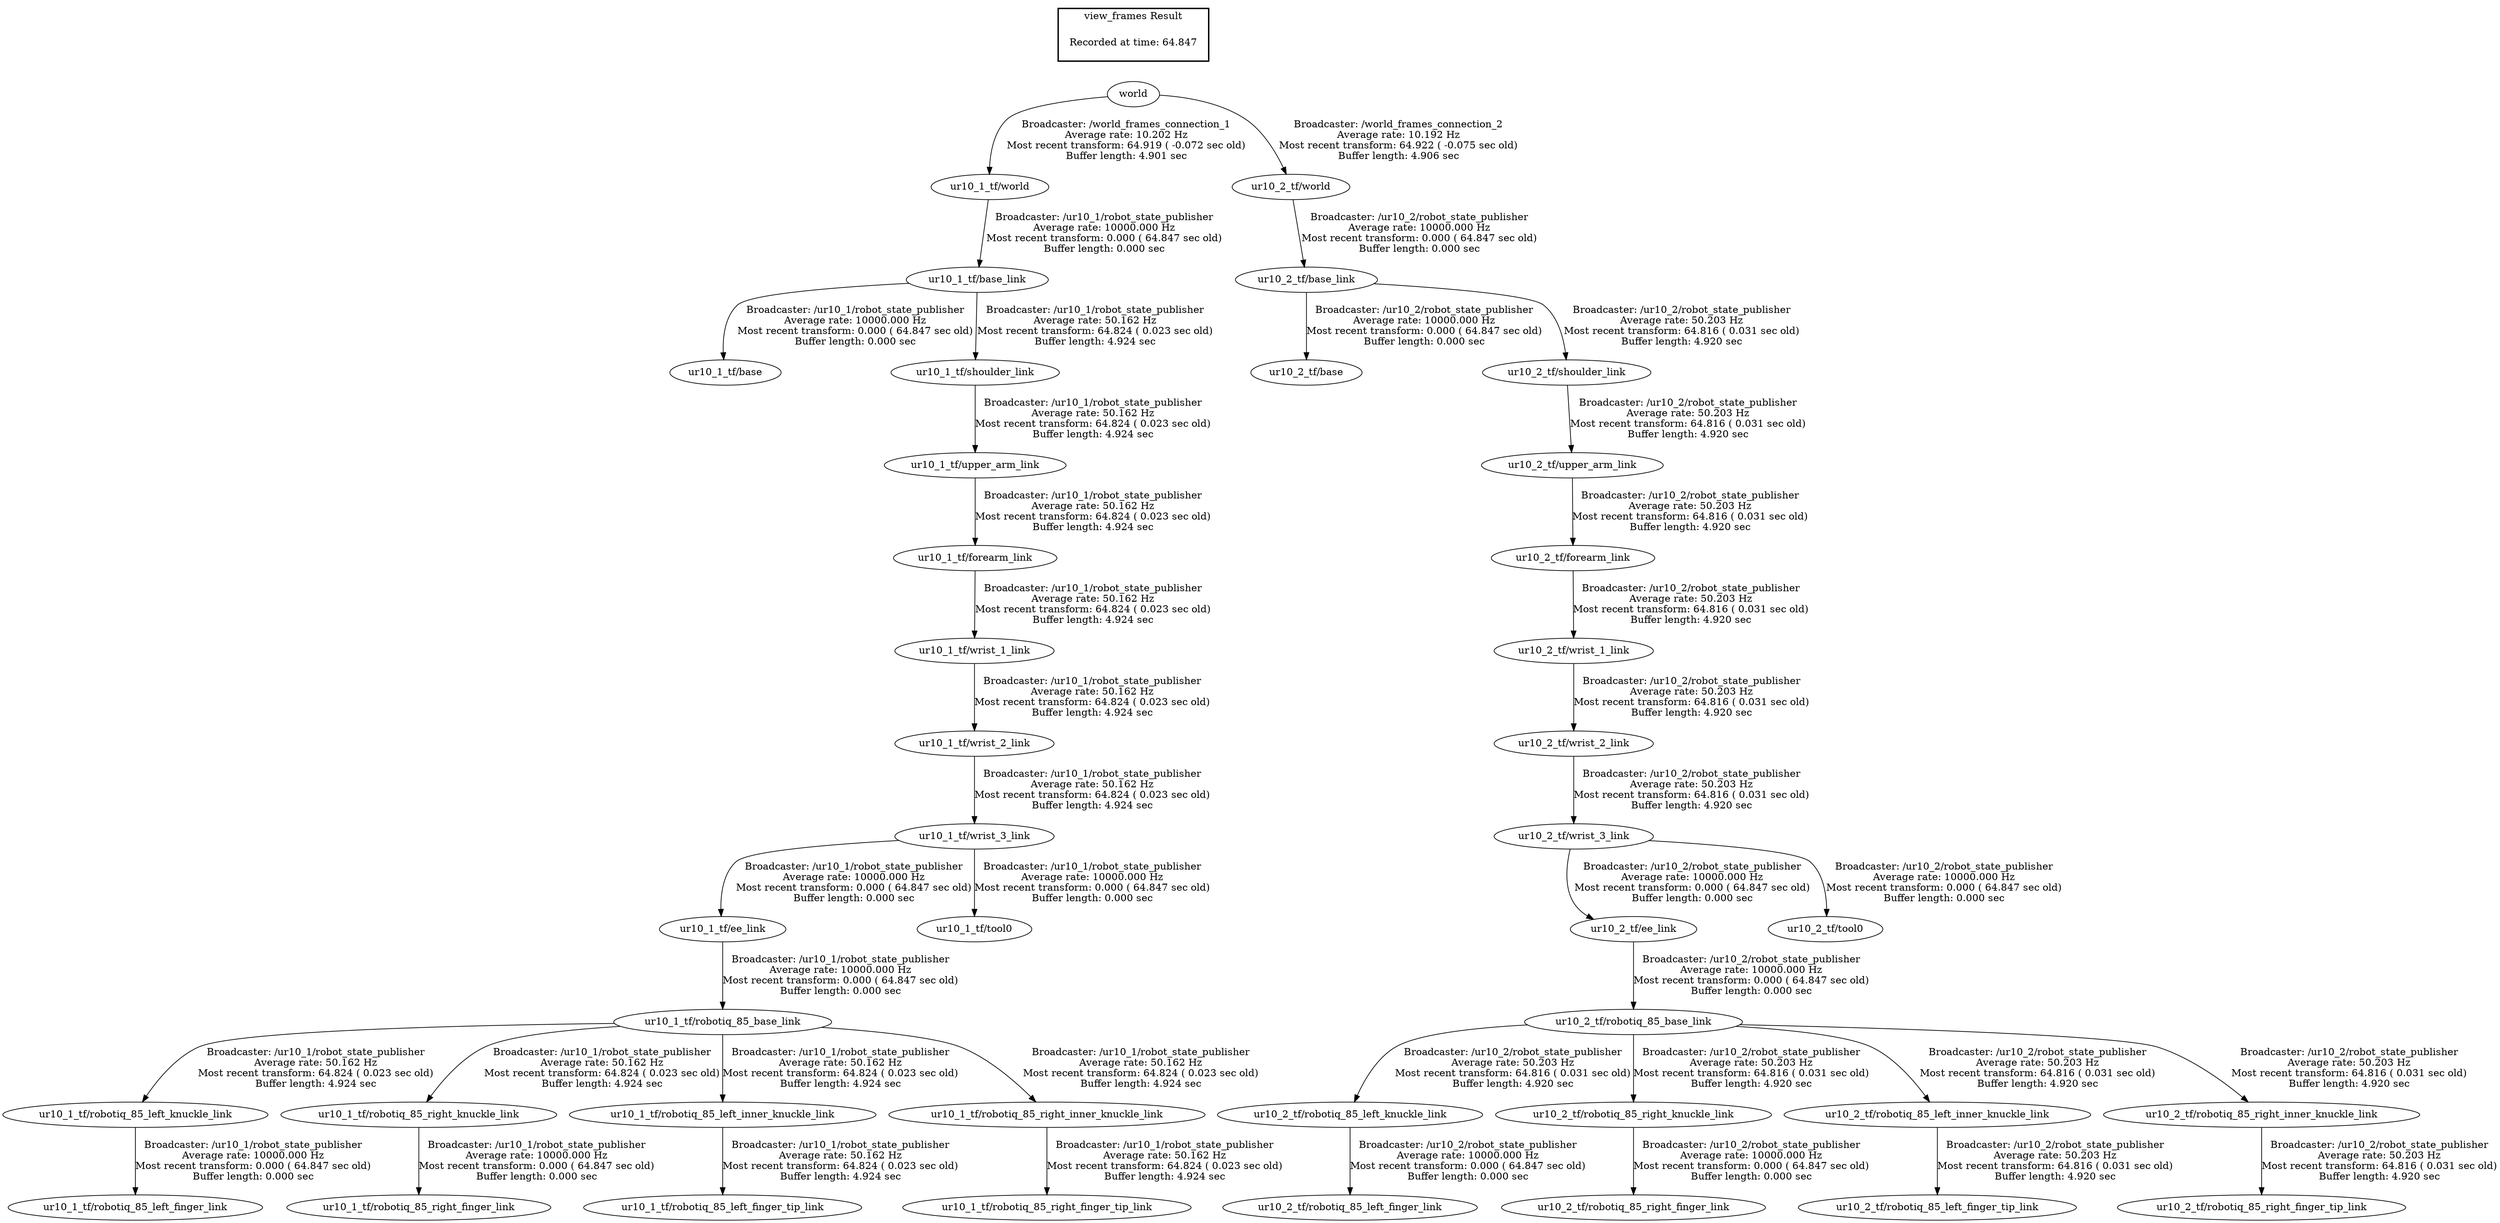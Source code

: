 digraph G {
"ur10_1_tf/base_link" -> "ur10_1_tf/base"[label="Broadcaster: /ur10_1/robot_state_publisher\nAverage rate: 10000.000 Hz\nMost recent transform: 0.000 ( 64.847 sec old)\nBuffer length: 0.000 sec\n"];
"ur10_1_tf/world" -> "ur10_1_tf/base_link"[label="Broadcaster: /ur10_1/robot_state_publisher\nAverage rate: 10000.000 Hz\nMost recent transform: 0.000 ( 64.847 sec old)\nBuffer length: 0.000 sec\n"];
"ur10_1_tf/wrist_3_link" -> "ur10_1_tf/ee_link"[label="Broadcaster: /ur10_1/robot_state_publisher\nAverage rate: 10000.000 Hz\nMost recent transform: 0.000 ( 64.847 sec old)\nBuffer length: 0.000 sec\n"];
"ur10_1_tf/wrist_2_link" -> "ur10_1_tf/wrist_3_link"[label="Broadcaster: /ur10_1/robot_state_publisher\nAverage rate: 50.162 Hz\nMost recent transform: 64.824 ( 0.023 sec old)\nBuffer length: 4.924 sec\n"];
"ur10_1_tf/ee_link" -> "ur10_1_tf/robotiq_85_base_link"[label="Broadcaster: /ur10_1/robot_state_publisher\nAverage rate: 10000.000 Hz\nMost recent transform: 0.000 ( 64.847 sec old)\nBuffer length: 0.000 sec\n"];
"ur10_1_tf/robotiq_85_left_knuckle_link" -> "ur10_1_tf/robotiq_85_left_finger_link"[label="Broadcaster: /ur10_1/robot_state_publisher\nAverage rate: 10000.000 Hz\nMost recent transform: 0.000 ( 64.847 sec old)\nBuffer length: 0.000 sec\n"];
"ur10_1_tf/robotiq_85_base_link" -> "ur10_1_tf/robotiq_85_left_knuckle_link"[label="Broadcaster: /ur10_1/robot_state_publisher\nAverage rate: 50.162 Hz\nMost recent transform: 64.824 ( 0.023 sec old)\nBuffer length: 4.924 sec\n"];
"ur10_1_tf/robotiq_85_right_knuckle_link" -> "ur10_1_tf/robotiq_85_right_finger_link"[label="Broadcaster: /ur10_1/robot_state_publisher\nAverage rate: 10000.000 Hz\nMost recent transform: 0.000 ( 64.847 sec old)\nBuffer length: 0.000 sec\n"];
"ur10_1_tf/robotiq_85_base_link" -> "ur10_1_tf/robotiq_85_right_knuckle_link"[label="Broadcaster: /ur10_1/robot_state_publisher\nAverage rate: 50.162 Hz\nMost recent transform: 64.824 ( 0.023 sec old)\nBuffer length: 4.924 sec\n"];
"world" -> "ur10_1_tf/world"[label="Broadcaster: /world_frames_connection_1\nAverage rate: 10.202 Hz\nMost recent transform: 64.919 ( -0.072 sec old)\nBuffer length: 4.901 sec\n"];
"ur10_1_tf/wrist_3_link" -> "ur10_1_tf/tool0"[label="Broadcaster: /ur10_1/robot_state_publisher\nAverage rate: 10000.000 Hz\nMost recent transform: 0.000 ( 64.847 sec old)\nBuffer length: 0.000 sec\n"];
"ur10_2_tf/base_link" -> "ur10_2_tf/base"[label="Broadcaster: /ur10_2/robot_state_publisher\nAverage rate: 10000.000 Hz\nMost recent transform: 0.000 ( 64.847 sec old)\nBuffer length: 0.000 sec\n"];
"ur10_2_tf/world" -> "ur10_2_tf/base_link"[label="Broadcaster: /ur10_2/robot_state_publisher\nAverage rate: 10000.000 Hz\nMost recent transform: 0.000 ( 64.847 sec old)\nBuffer length: 0.000 sec\n"];
"ur10_2_tf/wrist_3_link" -> "ur10_2_tf/ee_link"[label="Broadcaster: /ur10_2/robot_state_publisher\nAverage rate: 10000.000 Hz\nMost recent transform: 0.000 ( 64.847 sec old)\nBuffer length: 0.000 sec\n"];
"ur10_2_tf/wrist_2_link" -> "ur10_2_tf/wrist_3_link"[label="Broadcaster: /ur10_2/robot_state_publisher\nAverage rate: 50.203 Hz\nMost recent transform: 64.816 ( 0.031 sec old)\nBuffer length: 4.920 sec\n"];
"ur10_2_tf/ee_link" -> "ur10_2_tf/robotiq_85_base_link"[label="Broadcaster: /ur10_2/robot_state_publisher\nAverage rate: 10000.000 Hz\nMost recent transform: 0.000 ( 64.847 sec old)\nBuffer length: 0.000 sec\n"];
"ur10_2_tf/robotiq_85_left_knuckle_link" -> "ur10_2_tf/robotiq_85_left_finger_link"[label="Broadcaster: /ur10_2/robot_state_publisher\nAverage rate: 10000.000 Hz\nMost recent transform: 0.000 ( 64.847 sec old)\nBuffer length: 0.000 sec\n"];
"ur10_2_tf/robotiq_85_base_link" -> "ur10_2_tf/robotiq_85_left_knuckle_link"[label="Broadcaster: /ur10_2/robot_state_publisher\nAverage rate: 50.203 Hz\nMost recent transform: 64.816 ( 0.031 sec old)\nBuffer length: 4.920 sec\n"];
"ur10_2_tf/robotiq_85_right_knuckle_link" -> "ur10_2_tf/robotiq_85_right_finger_link"[label="Broadcaster: /ur10_2/robot_state_publisher\nAverage rate: 10000.000 Hz\nMost recent transform: 0.000 ( 64.847 sec old)\nBuffer length: 0.000 sec\n"];
"ur10_2_tf/robotiq_85_base_link" -> "ur10_2_tf/robotiq_85_right_knuckle_link"[label="Broadcaster: /ur10_2/robot_state_publisher\nAverage rate: 50.203 Hz\nMost recent transform: 64.816 ( 0.031 sec old)\nBuffer length: 4.920 sec\n"];
"world" -> "ur10_2_tf/world"[label="Broadcaster: /world_frames_connection_2\nAverage rate: 10.192 Hz\nMost recent transform: 64.922 ( -0.075 sec old)\nBuffer length: 4.906 sec\n"];
"ur10_2_tf/wrist_3_link" -> "ur10_2_tf/tool0"[label="Broadcaster: /ur10_2/robot_state_publisher\nAverage rate: 10000.000 Hz\nMost recent transform: 0.000 ( 64.847 sec old)\nBuffer length: 0.000 sec\n"];
"ur10_2_tf/upper_arm_link" -> "ur10_2_tf/forearm_link"[label="Broadcaster: /ur10_2/robot_state_publisher\nAverage rate: 50.203 Hz\nMost recent transform: 64.816 ( 0.031 sec old)\nBuffer length: 4.920 sec\n"];
"ur10_2_tf/shoulder_link" -> "ur10_2_tf/upper_arm_link"[label="Broadcaster: /ur10_2/robot_state_publisher\nAverage rate: 50.203 Hz\nMost recent transform: 64.816 ( 0.031 sec old)\nBuffer length: 4.920 sec\n"];
"ur10_2_tf/robotiq_85_left_inner_knuckle_link" -> "ur10_2_tf/robotiq_85_left_finger_tip_link"[label="Broadcaster: /ur10_2/robot_state_publisher\nAverage rate: 50.203 Hz\nMost recent transform: 64.816 ( 0.031 sec old)\nBuffer length: 4.920 sec\n"];
"ur10_2_tf/robotiq_85_base_link" -> "ur10_2_tf/robotiq_85_left_inner_knuckle_link"[label="Broadcaster: /ur10_2/robot_state_publisher\nAverage rate: 50.203 Hz\nMost recent transform: 64.816 ( 0.031 sec old)\nBuffer length: 4.920 sec\n"];
"ur10_2_tf/robotiq_85_right_inner_knuckle_link" -> "ur10_2_tf/robotiq_85_right_finger_tip_link"[label="Broadcaster: /ur10_2/robot_state_publisher\nAverage rate: 50.203 Hz\nMost recent transform: 64.816 ( 0.031 sec old)\nBuffer length: 4.920 sec\n"];
"ur10_2_tf/robotiq_85_base_link" -> "ur10_2_tf/robotiq_85_right_inner_knuckle_link"[label="Broadcaster: /ur10_2/robot_state_publisher\nAverage rate: 50.203 Hz\nMost recent transform: 64.816 ( 0.031 sec old)\nBuffer length: 4.920 sec\n"];
"ur10_2_tf/base_link" -> "ur10_2_tf/shoulder_link"[label="Broadcaster: /ur10_2/robot_state_publisher\nAverage rate: 50.203 Hz\nMost recent transform: 64.816 ( 0.031 sec old)\nBuffer length: 4.920 sec\n"];
"ur10_2_tf/forearm_link" -> "ur10_2_tf/wrist_1_link"[label="Broadcaster: /ur10_2/robot_state_publisher\nAverage rate: 50.203 Hz\nMost recent transform: 64.816 ( 0.031 sec old)\nBuffer length: 4.920 sec\n"];
"ur10_2_tf/wrist_1_link" -> "ur10_2_tf/wrist_2_link"[label="Broadcaster: /ur10_2/robot_state_publisher\nAverage rate: 50.203 Hz\nMost recent transform: 64.816 ( 0.031 sec old)\nBuffer length: 4.920 sec\n"];
"ur10_1_tf/upper_arm_link" -> "ur10_1_tf/forearm_link"[label="Broadcaster: /ur10_1/robot_state_publisher\nAverage rate: 50.162 Hz\nMost recent transform: 64.824 ( 0.023 sec old)\nBuffer length: 4.924 sec\n"];
"ur10_1_tf/shoulder_link" -> "ur10_1_tf/upper_arm_link"[label="Broadcaster: /ur10_1/robot_state_publisher\nAverage rate: 50.162 Hz\nMost recent transform: 64.824 ( 0.023 sec old)\nBuffer length: 4.924 sec\n"];
"ur10_1_tf/robotiq_85_left_inner_knuckle_link" -> "ur10_1_tf/robotiq_85_left_finger_tip_link"[label="Broadcaster: /ur10_1/robot_state_publisher\nAverage rate: 50.162 Hz\nMost recent transform: 64.824 ( 0.023 sec old)\nBuffer length: 4.924 sec\n"];
"ur10_1_tf/robotiq_85_base_link" -> "ur10_1_tf/robotiq_85_left_inner_knuckle_link"[label="Broadcaster: /ur10_1/robot_state_publisher\nAverage rate: 50.162 Hz\nMost recent transform: 64.824 ( 0.023 sec old)\nBuffer length: 4.924 sec\n"];
"ur10_1_tf/robotiq_85_right_inner_knuckle_link" -> "ur10_1_tf/robotiq_85_right_finger_tip_link"[label="Broadcaster: /ur10_1/robot_state_publisher\nAverage rate: 50.162 Hz\nMost recent transform: 64.824 ( 0.023 sec old)\nBuffer length: 4.924 sec\n"];
"ur10_1_tf/robotiq_85_base_link" -> "ur10_1_tf/robotiq_85_right_inner_knuckle_link"[label="Broadcaster: /ur10_1/robot_state_publisher\nAverage rate: 50.162 Hz\nMost recent transform: 64.824 ( 0.023 sec old)\nBuffer length: 4.924 sec\n"];
"ur10_1_tf/base_link" -> "ur10_1_tf/shoulder_link"[label="Broadcaster: /ur10_1/robot_state_publisher\nAverage rate: 50.162 Hz\nMost recent transform: 64.824 ( 0.023 sec old)\nBuffer length: 4.924 sec\n"];
"ur10_1_tf/forearm_link" -> "ur10_1_tf/wrist_1_link"[label="Broadcaster: /ur10_1/robot_state_publisher\nAverage rate: 50.162 Hz\nMost recent transform: 64.824 ( 0.023 sec old)\nBuffer length: 4.924 sec\n"];
"ur10_1_tf/wrist_1_link" -> "ur10_1_tf/wrist_2_link"[label="Broadcaster: /ur10_1/robot_state_publisher\nAverage rate: 50.162 Hz\nMost recent transform: 64.824 ( 0.023 sec old)\nBuffer length: 4.924 sec\n"];
edge [style=invis];
 subgraph cluster_legend { style=bold; color=black; label ="view_frames Result";
"Recorded at time: 64.847"[ shape=plaintext ] ;
 }->"world";
}